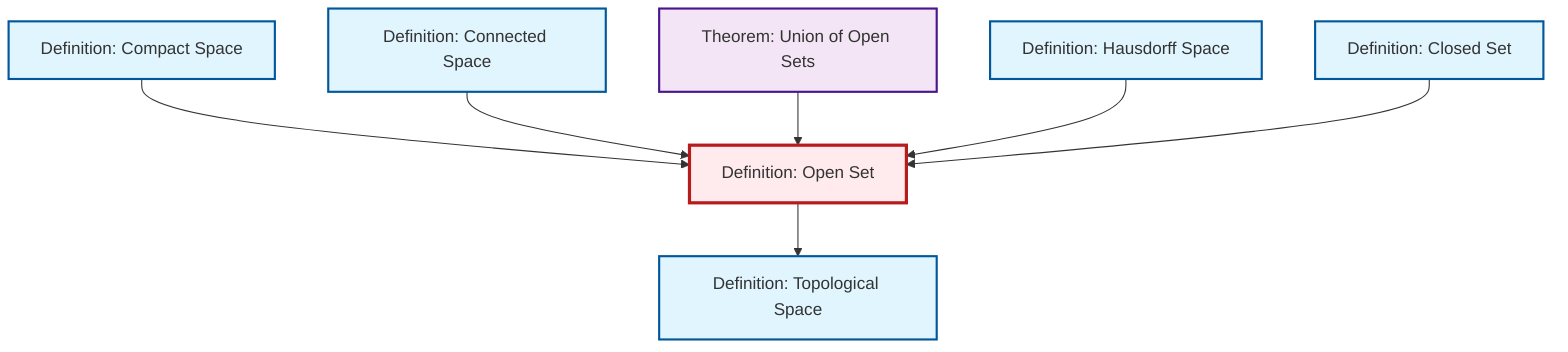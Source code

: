 graph TD
    classDef definition fill:#e1f5fe,stroke:#01579b,stroke-width:2px
    classDef theorem fill:#f3e5f5,stroke:#4a148c,stroke-width:2px
    classDef axiom fill:#fff3e0,stroke:#e65100,stroke-width:2px
    classDef example fill:#e8f5e9,stroke:#1b5e20,stroke-width:2px
    classDef current fill:#ffebee,stroke:#b71c1c,stroke-width:3px
    thm-union-open-sets["Theorem: Union of Open Sets"]:::theorem
    def-compact["Definition: Compact Space"]:::definition
    def-hausdorff["Definition: Hausdorff Space"]:::definition
    def-topological-space["Definition: Topological Space"]:::definition
    def-connected["Definition: Connected Space"]:::definition
    def-open-set["Definition: Open Set"]:::definition
    def-closed-set["Definition: Closed Set"]:::definition
    def-compact --> def-open-set
    def-connected --> def-open-set
    thm-union-open-sets --> def-open-set
    def-hausdorff --> def-open-set
    def-open-set --> def-topological-space
    def-closed-set --> def-open-set
    class def-open-set current